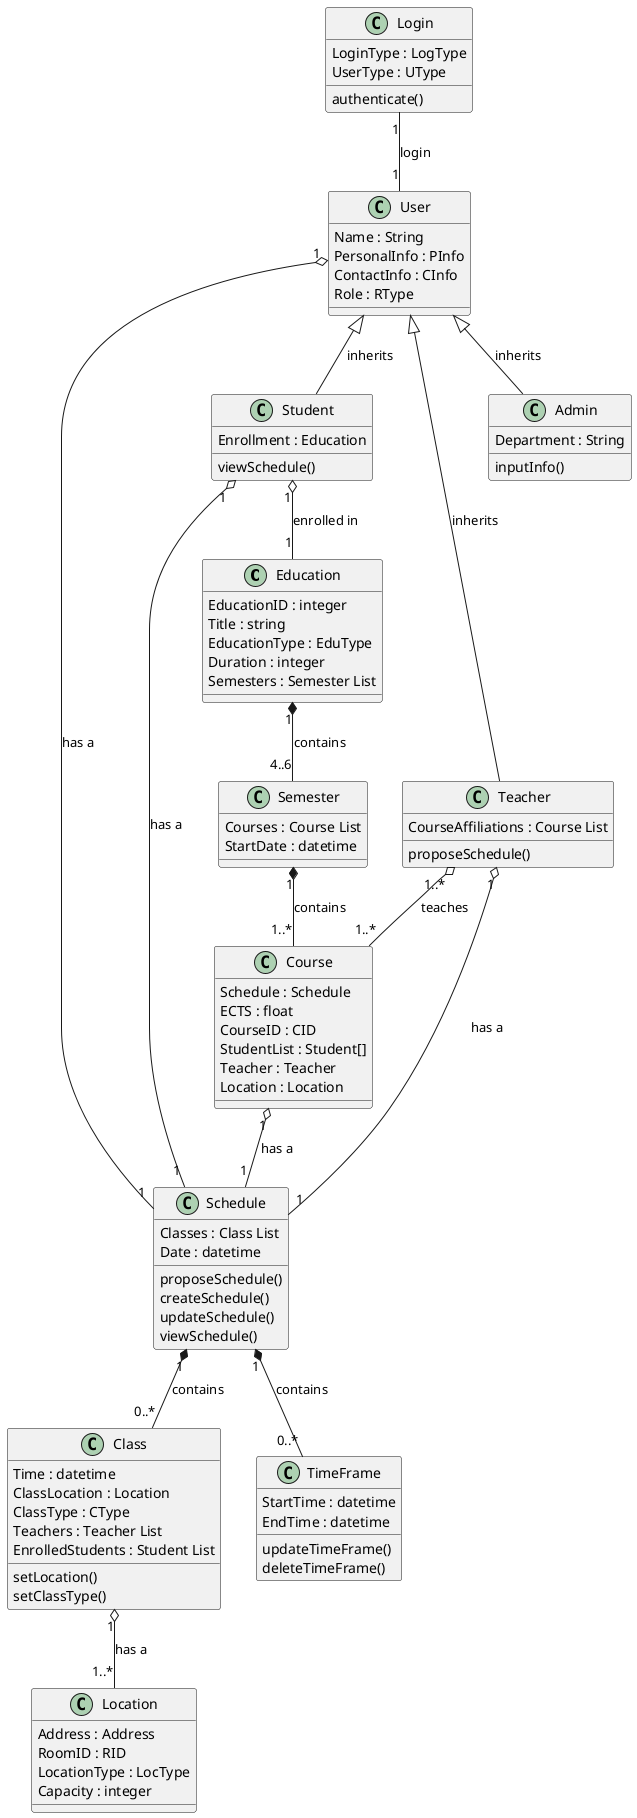 @startuml

class Education {
    EducationID : integer
    Title : string
    EducationType : EduType
    Duration : integer
    Semesters : Semester List
}

class Schedule{
    Classes : Class List
    Date : datetime
    proposeSchedule()
    createSchedule()
    updateSchedule()
    viewSchedule()
}

class Location{
    Address : Address
    RoomID : RID
    LocationType : LocType
    Capacity : integer
}

class Course{
    Schedule : Schedule
    ECTS : float
    CourseID : CID
    StudentList : Student[]
    Teacher : Teacher
    Location : Location
}

class Class{
    Time : datetime
    ClassLocation : Location
    ClassType : CType
    Teachers : Teacher List
    EnrolledStudents : Student List
    setLocation()
    setClassType()
}

class Login{
    LoginType : LogType
    UserType : UType
    authenticate()
}

class User{
    Name : String
    PersonalInfo : PInfo
    ContactInfo : CInfo
    Role : RType
}

class Semester{
    Courses : Course List
    StartDate : datetime
}

class Student{
    Enrollment : Education
    viewSchedule()
}

class Teacher{
    CourseAffiliations : Course List
    proposeSchedule()
}

class Admin{
    Department : String
    inputInfo()
}

class TimeFrame{
    StartTime : datetime
    EndTime : datetime
    updateTimeFrame()
    deleteTimeFrame()
}

User"1" o-- "1" Schedule : has a
Course"1" o-- "1" Schedule : has a
Student"1" o-- "1" Schedule : has a
Teacher"1" o-- "1" Schedule : has a

Education"1" *-- "4..6" Semester : contains

Class "1" o-- "1..*"Location : has a

User <|-- Student : inherits
User <|-- Teacher : inherits
User <|-- Admin : inherits

Semester"1" *-- "1..*" Course : contains
Schedule"1" *-- "0..*" Class : contains
Schedule"1" *-- "0..*" TimeFrame : contains
Teacher"1..*" o-- "1..*" Course : teaches
Student"1" o-- "1" Education : enrolled in

Login "1" -- "1" User : login

@enduml

